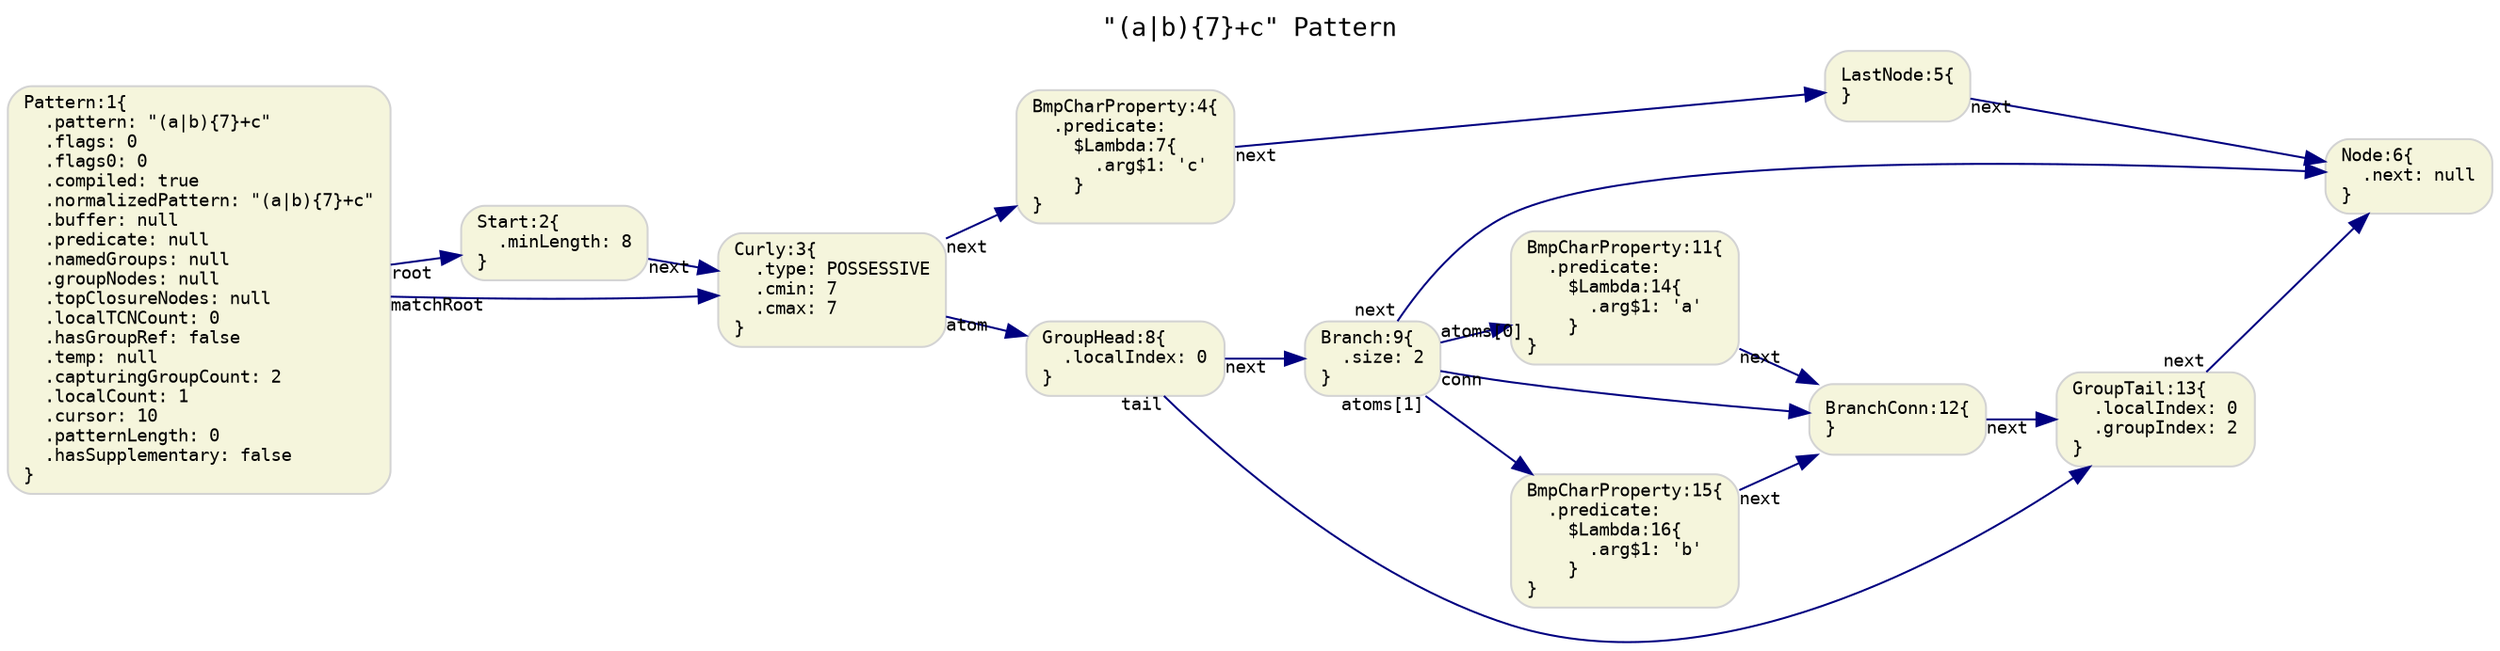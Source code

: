 digraph G {
  rankdir=LR;
  labelloc="t";
  label="\"(a|b)\{7\}+c\" Pattern\l";
  graph [fontname="Monospace", fontsize="13"]

  // default nodes
  node [fontname="Monospace", fontsize="9", shape="box", style="rounded,filled", color="LightGray", fillcolor="Beige"]
  1[ label="Pattern:1\{\l  .pattern: \"(a|b)\{7\}+c\"\l  .flags: 0\l  .flags0: 0\l  .compiled: true\l  .normalizedPattern: \"(a|b)\{7\}+c\"\l  .buffer: null\l  .predicate: null\l  .namedGroups: null\l  .groupNodes: null\l  .topClosureNodes: null\l  .localTCNCount: 0\l  .hasGroupRef: false\l  .temp: null\l  .capturingGroupCount: 2\l  .localCount: 1\l  .cursor: 10\l  .patternLength: 0\l  .hasSupplementary: false\l\}\l" ]
  2[ label="Start:2\{\l  .minLength: 8\l\}\l" ]
  3[ label="Curly:3\{\l  .type: POSSESSIVE\l  .cmin: 7\l  .cmax: 7\l\}\l" ]
  4[ label="BmpCharProperty:4\{\l  .predicate:\l    $Lambda:7\{\l      .arg$1: 'c'\l    \}\l\}\l" ]
  5[ label="LastNode:5\{\l\}\l" ]
  6[ label="Node:6\{\l  .next: null\l\}\l" ]
  8[ label="GroupHead:8\{\l  .localIndex: 0\l\}\l" ]
  9[ label="Branch:9\{\l  .size: 2\l\}\l" ]
  11[ label="BmpCharProperty:11\{\l  .predicate:\l    $Lambda:14\{\l      .arg$1: 'a'\l    \}\l\}\l" ]
  12[ label="BranchConn:12\{\l\}\l" ]
  13[ label="GroupTail:13\{\l  .localIndex: 0\l  .groupIndex: 2\l\}\l" ]
  15[ label="BmpCharProperty:15\{\l  .predicate:\l    $Lambda:16\{\l      .arg$1: 'b'\l    \}\l\}\l" ]

  // default edges
  edge [fontname="Monospace", fontsize="9", color="Navy"]
  5 -> 6 [ label="",  taillabel="next" ]
  4 -> 5 [ label="",  taillabel="next" ]
  3 -> 4 [ label="",  taillabel="next" ]
  9 -> 6 [ label="",  taillabel="next" ]
  13 -> 6 [ label="",  taillabel="next" ]
  12 -> 13 [ label="",  taillabel="next" ]
  11 -> 12 [ label="",  taillabel="next" ]
  9 -> 11 [ label="",  taillabel="atoms[0]" ]
  15 -> 12 [ label="",  taillabel="next" ]
  9 -> 15 [ label="",  taillabel="atoms[1]" ]
  9 -> 12 [ label="",  taillabel="conn" ]
  8 -> 9 [ label="",  taillabel="next" ]
  8 -> 13 [ label="",  taillabel="tail" ]
  3 -> 8 [ label="",  taillabel="atom" ]
  2 -> 3 [ label="",  taillabel="next" ]
  1 -> 2 [ label="",  taillabel="root" ]
  1 -> 3 [ label="",  taillabel="matchRoot" ]
}
